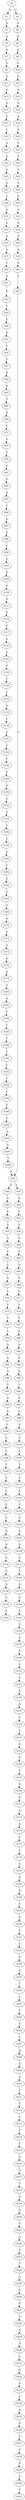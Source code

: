 strict digraph  {
	S0 -> S1 [ label = A ];
	S0 -> S2 [ label = G ];
	S1 -> S3 [ label = G ];
	S2 -> S4 [ label = A ];
	S3 -> S5 [ label = A ];
	S4 -> S6 [ label = A ];
	S5 -> S7 [ label = A ];
	S6 -> S8 [ label = A ];
	S7 -> S9 [ label = G ];
	S8 -> S10 [ label = G ];
	S9 -> S11 [ label = G ];
	S10 -> S12 [ label = G ];
	S11 -> S13 [ label = G ];
	S12 -> S14 [ label = A ];
	S13 -> S15 [ label = G ];
	S14 -> S16 [ label = A ];
	S15 -> S17 [ label = T ];
	S16 -> S18 [ label = A ];
	S17 -> S19 [ label = C ];
	S18 -> S20 [ label = C ];
	S19 -> S21 [ label = A ];
	S20 -> S22 [ label = C ];
	S21 -> S23 [ label = G ];
	S22 -> S24 [ label = T ];
	S23 -> S25 [ label = G ];
	S24 -> S26 [ label = T ];
	S25 -> S27 [ label = G ];
	S26 -> S28 [ label = T ];
	S27 -> S29 [ label = T ];
	S28 -> S30 [ label = C ];
	S29 -> S31 [ label = A ];
	S30 -> S32 [ label = C ];
	S31 -> S33 [ label = G ];
	S32 -> S34 [ label = G ];
	S33 -> S35 [ label = A ];
	S34 -> S36 [ label = T ];
	S35 -> S37 [ label = G ];
	S36 -> S38 [ label = A ];
	S37 -> S39 [ label = T ];
	S38 -> S40 [ label = G ];
	S39 -> S41 [ label = A ];
	S40 -> S42 [ label = T ];
	S41 -> S43 [ label = G ];
	S42 -> S44 [ label = C ];
	S43 -> S45 [ label = T ];
	S44 -> S46 [ label = G ];
	S44 -> S47 [ label = C ];
	S45 -> S48 [ label = C ];
	S46 -> S49 [ label = G ];
	S47 -> S50 [ label = A ];
	S48 -> S51 [ label = G ];
	S49 -> S52 [ label = C ];
	S50 -> S53 [ label = C ];
	S51 -> S54 [ label = T ];
	S52 -> S55 [ label = G ];
	S53 -> S56 [ label = G ];
	S54 -> S57 [ label = T ];
	S55 -> S58 [ label = A ];
	S56 -> S59 [ label = A ];
	S57 -> S60 [ label = A ];
	S58 -> S61 [ label = C ];
	S59 -> S62 [ label = A ];
	S60 -> S63 [ label = G ];
	S61 -> S64 [ label = C ];
	S62 -> S65 [ label = G ];
	S63 -> S66 [ label = T ];
	S64 -> S67 [ label = G ];
	S65 -> S68 [ label = A ];
	S66 -> S69 [ label = A ];
	S67 -> S70 [ label = C ];
	S68 -> S71 [ label = C ];
	S69 -> S72 [ label = C ];
	S70 -> S73 [ label = T ];
	S71 -> S74 [ label = T ];
	S72 -> S75 [ label = G ];
	S73 -> S76 [ label = T ];
	S74 -> S77 [ label = T ];
	S75 -> S78 [ label = T ];
	S76 -> S79 [ label = C ];
	S77 -> S80 [ label = C ];
	S78 -> S81 [ label = G ];
	S79 -> S82 [ label = A ];
	S80 -> S83 [ label = G ];
	S81 -> S84 [ label = G ];
	S82 -> S85 [ label = A ];
	S83 -> S86 [ label = A ];
	S84 -> S87 [ label = A ];
	S85 -> S88 [ label = A ];
	S86 -> S89 [ label = A ];
	S87 -> S90 [ label = C ];
	S88 -> S91 [ label = T ];
	S89 -> S92 [ label = T ];
	S90 -> S93 [ label = G ];
	S91 -> S94 [ label = A ];
	S92 -> S95 [ label = A ];
	S93 -> S96 [ label = G ];
	S94 -> S97 [ label = G ];
	S95 -> S98 [ label = C ];
	S96 -> S99 [ label = C ];
	S97 -> S100 [ label = C ];
	S98 -> S101 [ label = G ];
	S99 -> S102 [ label = G ];
	S100 -> S103 [ label = C ];
	S101 -> S104 [ label = C ];
	S102 -> S105 [ label = G ];
	S103 -> S106 [ label = C ];
	S104 -> S107 [ label = C ];
	S105 -> S108 [ label = A ];
	S106 -> S109 [ label = T ];
	S107 -> S110 [ label = T ];
	S108 -> S111 [ label = A ];
	S109 -> S112 [ label = T ];
	S110 -> S113 [ label = T ];
	S111 -> S114 [ label = A ];
	S112 -> S115 [ label = C ];
	S113 -> S116 [ label = C ];
	S114 -> S117 [ label = G ];
	S115 -> S118 [ label = C ];
	S116 -> S119 [ label = C ];
	S117 -> S120 [ label = A ];
	S118 -> S121 [ label = T ];
	S119 -> S122 [ label = G ];
	S120 -> S123 [ label = G ];
	S121 -> S124 [ label = G ];
	S122 -> S125 [ label = G ];
	S123 -> S126 [ label = G ];
	S124 -> S127 [ label = G ];
	S125 -> S128 [ label = G ];
	S126 -> S129 [ label = T ];
	S127 -> S130 [ label = C ];
	S128 -> S131 [ label = C ];
	S129 -> S132 [ label = C ];
	S130 -> S133 [ label = G ];
	S131 -> S134 [ label = T ];
	S132 -> S135 [ label = G ];
	S133 -> S136 [ label = G ];
	S134 -> S137 [ label = G ];
	S135 -> S138 [ label = C ];
	S136 -> S139 [ label = T ];
	S137 -> S140 [ label = T ];
	S138 -> S141 [ label = G ];
	S139 -> S142 [ label = T ];
	S140 -> S143 [ label = C ];
	S141 -> S144 [ label = C ];
	S143 -> S145 [ label = A ];
	S144 -> S146 [ label = T ];
	S145 -> S147 [ label = A ];
	S146 -> S148 [ label = T ];
	S147 -> S149 [ label = C ];
	S148 -> S150 [ label = G ];
	S149 -> S151 [ label = G ];
	S150 -> S152 [ label = G ];
	S151 -> S153 [ label = A ];
	S152 -> S154 [ label = A ];
	S153 -> S155 [ label = C ];
	S154 -> S156 [ label = C ];
	S155 -> S157 [ label = A ];
	S156 -> S158 [ label = T ];
	S157 -> S159 [ label = C ];
	S158 -> S160 [ label = G ];
	S159 -> S161 [ label = T ];
	S160 -> S162 [ label = C ];
	S161 -> S163 [ label = G ];
	S162 -> S164 [ label = G ];
	S163 -> S165 [ label = G ];
	S164 -> S166 [ label = G ];
	S165 -> S167 [ label = T ];
	S166 -> S168 [ label = G ];
	S167 -> S169 [ label = A ];
	S168 -> S170 [ label = A ];
	S169 -> S171 [ label = G ];
	S170 -> S172 [ label = C ];
	S171 -> S173 [ label = A ];
	S172 -> S174 [ label = G ];
	S173 -> S175 [ label = A ];
	S174 -> S176 [ label = A ];
	S175 -> S177 [ label = C ];
	S176 -> S178 [ label = A ];
	S177 -> S179 [ label = C ];
	S178 -> S180 [ label = G ];
	S179 -> S181 [ label = C ];
	S180 -> S182 [ label = A ];
	S181 -> S183 [ label = A ];
	S182 -> S184 [ label = C ];
	S183 -> S185 [ label = G ];
	S184 -> S186 [ label = C ];
	S185 -> S187 [ label = T ];
	S186 -> S188 [ label = T ];
	S187 -> S189 [ label = G ];
	S188 -> S190 [ label = T ];
	S189 -> S191 [ label = T ];
	S190 -> S192 [ label = C ];
	S191 -> S193 [ label = C ];
	S192 -> S194 [ label = C ];
	S193 -> S195 [ label = G ];
	S194 -> S196 [ label = C ];
	S195 -> S197 [ label = G ];
	S196 -> S198 [ label = G ];
	S197 -> S199 [ label = T ];
	S198 -> S200 [ label = T ];
	S199 -> S201 [ label = T ];
	S200 -> S202 [ label = A ];
	S201 -> S203 [ label = T ];
	S202 -> S204 [ label = G ];
	S203 -> S205 [ label = G ];
	S204 -> S206 [ label = T ];
	S205 -> S207 [ label = C ];
	S206 -> S44 [ label = C ];
	S207 -> S208 [ label = A ];
	S208 -> S209 [ label = A ];
	S209 -> S210 [ label = A ];
	S210 -> S211 [ label = C ];
	S211 -> S212 [ label = T ];
	S212 -> S213 [ label = C ];
	S213 -> S214 [ label = C ];
	S214 -> S215 [ label = T ];
	S215 -> S216 [ label = G ];
	S216 -> S217 [ label = G ];
	S217 -> S218 [ label = T ];
	S218 -> S219 [ label = A ];
	S219 -> S220 [ label = A ];
	S220 -> S221 [ label = A ];
	S221 -> S222 [ label = A ];
	S222 -> S223 [ label = A ];
	S223 -> S224 [ label = T ];
	S224 -> S225 [ label = A ];
	S225 -> S226 [ label = G ];
	S226 -> S227 [ label = G ];
	S227 -> S228 [ label = T ];
	S228 -> S229 [ label = A ];
	S229 -> S230 [ label = A ];
	S230 -> S231 [ label = C ];
	S231 -> S232 [ label = G ];
	S232 -> S233 [ label = G ];
	S233 -> S234 [ label = T ];
	S234 -> S235 [ label = A ];
	S235 -> S236 [ label = G ];
	S236 -> S237 [ label = C ];
	S237 -> S238 [ label = C ];
	S238 -> S239 [ label = G ];
	S239 -> S240 [ label = T ];
	S240 -> S241 [ label = T ];
}
